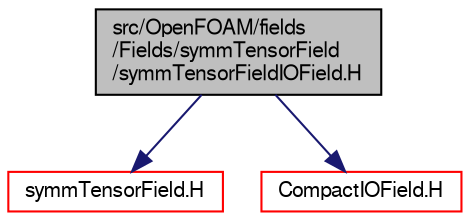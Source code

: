digraph "src/OpenFOAM/fields/Fields/symmTensorField/symmTensorFieldIOField.H"
{
  bgcolor="transparent";
  edge [fontname="FreeSans",fontsize="10",labelfontname="FreeSans",labelfontsize="10"];
  node [fontname="FreeSans",fontsize="10",shape=record];
  Node0 [label="src/OpenFOAM/fields\l/Fields/symmTensorField\l/symmTensorFieldIOField.H",height=0.2,width=0.4,color="black", fillcolor="grey75", style="filled", fontcolor="black"];
  Node0 -> Node1 [color="midnightblue",fontsize="10",style="solid",fontname="FreeSans"];
  Node1 [label="symmTensorField.H",height=0.2,width=0.4,color="red",URL="$a09692.html"];
  Node0 -> Node96 [color="midnightblue",fontsize="10",style="solid",fontname="FreeSans"];
  Node96 [label="CompactIOField.H",height=0.2,width=0.4,color="red",URL="$a09011.html"];
}
